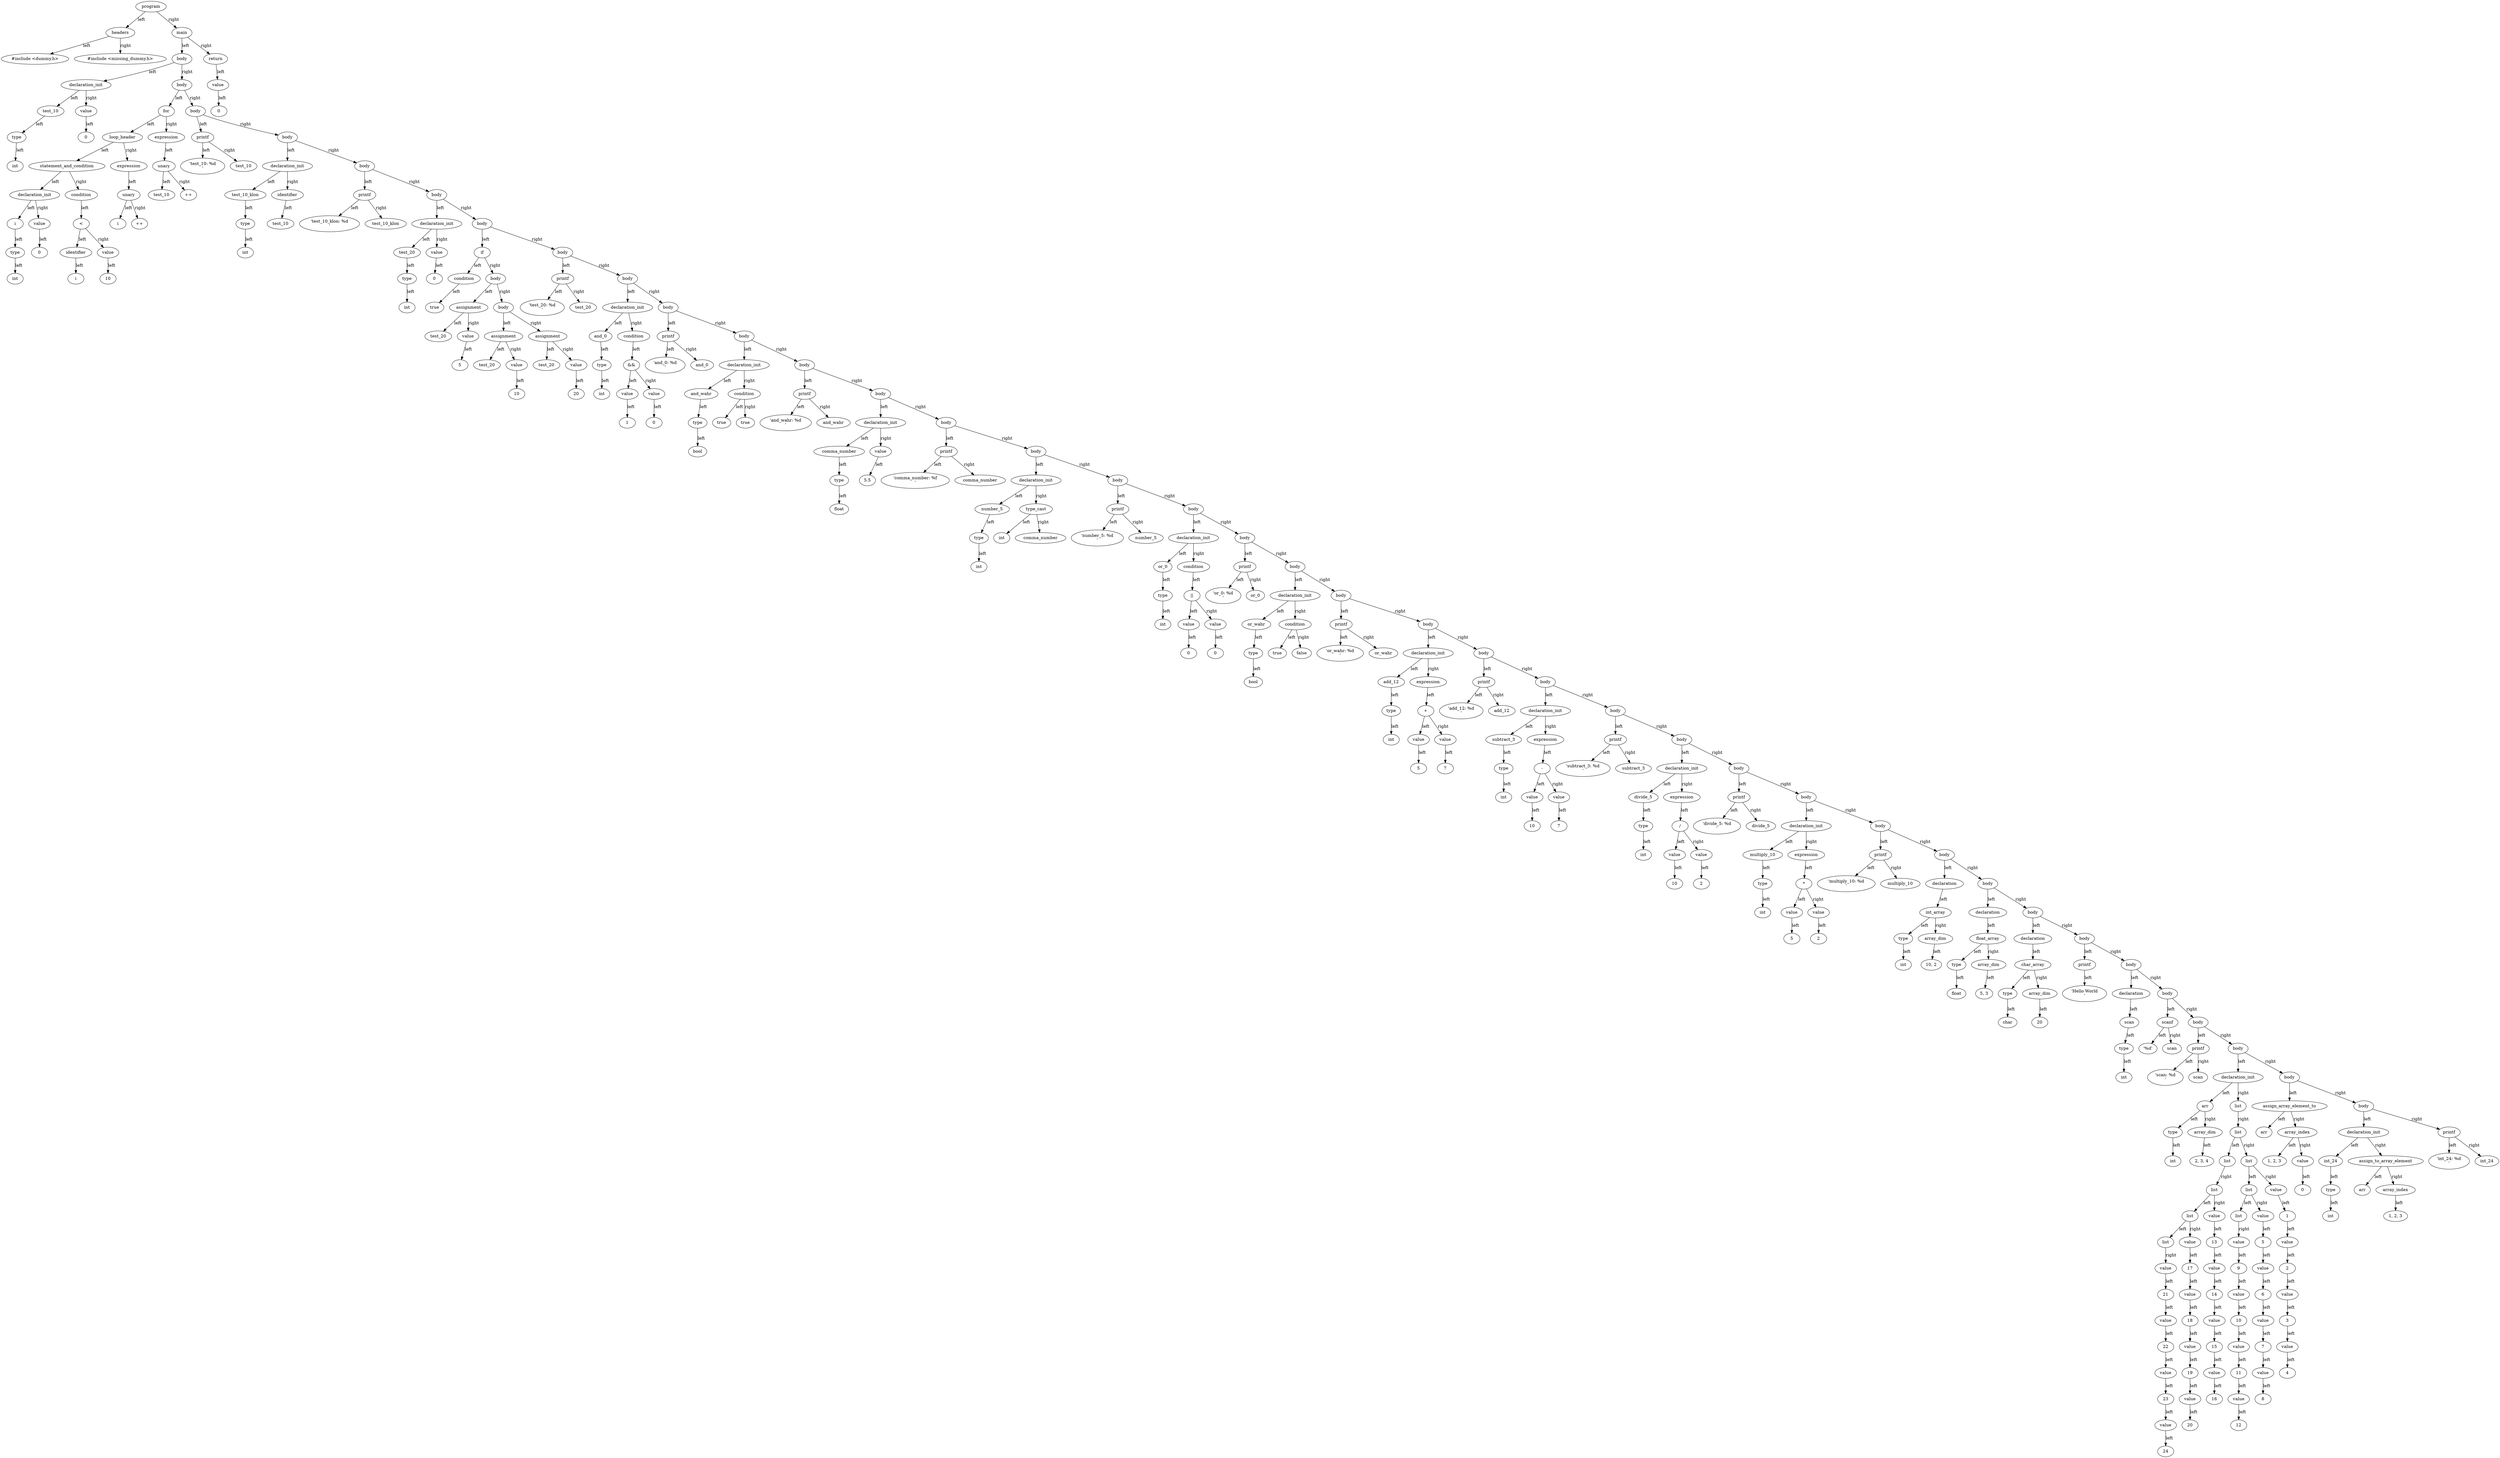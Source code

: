 digraph G {
"0000020DA8DC93E0" [label="program"];
"0000020DA8DC93E0" [label="program"];
"0000020DA8DC93E0" -> "0000020DA8DBC8C0" [label="left"];
"0000020DA8DBC8C0" [label="headers"];
"0000020DA8DBC8C0" [label="headers"];
"0000020DA8DBC8C0" -> "0000020DA8DBC8E0" [label="left"];
"0000020DA8DBC8E0" [label="#include <dummy.h>"];
"0000020DA8DBC8E0" [label="#include <dummy.h>"];
"0000020DA8DBC8C0" -> "0000020DA8DBC960" [label="right"];
"0000020DA8DBC960" [label="#include <missing_dummy.h>"];
"0000020DA8DBC960" [label="#include <missing_dummy.h>"];
"0000020DA8DC93E0" -> "0000020DA8DBCB00" [label="right"];
"0000020DA8DBCB00" [label="main"];
"0000020DA8DBCB00" [label="main"];
"0000020DA8DBCB00" -> "0000020DA8DC97C0" [label="left"];
"0000020DA8DC97C0" [label="body"];
"0000020DA8DC97C0" [label="body"];
"0000020DA8DC97C0" -> "0000020DA8DBC800" [label="left"];
"0000020DA8DBC800" [label="declaration_init"];
"0000020DA8DBC800" [label="declaration_init"];
"0000020DA8DBC800" -> "0000020DA8DBCA00" [label="left"];
"0000020DA8DBCA00" [label="test_10"];
"0000020DA8DBCA00" [label="test_10"];
"0000020DA8DBCA00" -> "0000020DA8DBC940" [label="left"];
"0000020DA8DBC940" [label="type"];
"0000020DA8DBC940" [label="type"];
"0000020DA8DBC940" -> "0000020DA8DBC8A0" [label="left"];
"0000020DA8DBC8A0" [label="int"];
"0000020DA8DBC8A0" [label="int"];
"0000020DA8DBC800" -> "0000020DA8DBC980" [label="right"];
"0000020DA8DBC980" [label="value"];
"0000020DA8DBC980" [label="value"];
"0000020DA8DBC980" -> "0000020DA8DBC780" [label="left"];
"0000020DA8DBC780" [label="0"];
"0000020DA8DBC780" [label="0"];
"0000020DA8DC97C0" -> "0000020DA8DC9360" [label="right"];
"0000020DA8DC9360" [label="body"];
"0000020DA8DC9360" [label="body"];
"0000020DA8DC9360" -> "0000020DA8DC4280" [label="left"];
"0000020DA8DC4280" [label="for"];
"0000020DA8DC4280" [label="for"];
"0000020DA8DC4280" -> "0000020DA8DC4300" [label="left"];
"0000020DA8DC4300" [label="loop_header"];
"0000020DA8DC4300" [label="loop_header"];
"0000020DA8DC4300" -> "0000020DA8DC4260" [label="left"];
"0000020DA8DC4260" [label="statement_and_condition"];
"0000020DA8DC4260" [label="statement_and_condition"];
"0000020DA8DC4260" -> "0000020DA8DC4240" [label="left"];
"0000020DA8DC4240" [label="declaration_init"];
"0000020DA8DC4240" [label="declaration_init"];
"0000020DA8DC4240" -> "0000020DA8DC4200" [label="left"];
"0000020DA8DC4200" [label="i"];
"0000020DA8DC4200" [label="i"];
"0000020DA8DC4200" -> "0000020DA8DBC7C0" [label="left"];
"0000020DA8DBC7C0" [label="type"];
"0000020DA8DBC7C0" [label="type"];
"0000020DA8DBC7C0" -> "0000020DA8DBCA60" [label="left"];
"0000020DA8DBCA60" [label="int"];
"0000020DA8DBCA60" [label="int"];
"0000020DA8DC4240" -> "0000020DA8DBC860" [label="right"];
"0000020DA8DBC860" [label="value"];
"0000020DA8DBC860" [label="value"];
"0000020DA8DBC860" -> "0000020DA8DBC820" [label="left"];
"0000020DA8DBC820" [label="0"];
"0000020DA8DBC820" [label="0"];
"0000020DA8DC4260" -> "0000020DA8DC46C0" [label="right"];
"0000020DA8DC46C0" [label="condition"];
"0000020DA8DC46C0" [label="condition"];
"0000020DA8DC46C0" -> "0000020DA8DC45C0" [label="left"];
"0000020DA8DC45C0" [label="<"];
"0000020DA8DC45C0" [label="<"];
"0000020DA8DC45C0" -> "0000020DA8DC4020" [label="left"];
"0000020DA8DC4020" [label="identifier"];
"0000020DA8DC4020" [label="identifier"];
"0000020DA8DC4020" -> "0000020DA8DC4420" [label="left"];
"0000020DA8DC4420" [label="i"];
"0000020DA8DC4420" [label="i"];
"0000020DA8DC45C0" -> "0000020DA8DC4560" [label="right"];
"0000020DA8DC4560" [label="value"];
"0000020DA8DC4560" [label="value"];
"0000020DA8DC4560" -> "0000020DA8DC4220" [label="left"];
"0000020DA8DC4220" [label="10"];
"0000020DA8DC4220" [label="10"];
"0000020DA8DC4300" -> "0000020DA8DC4500" [label="right"];
"0000020DA8DC4500" [label="expression"];
"0000020DA8DC4500" [label="expression"];
"0000020DA8DC4500" -> "0000020DA8DC46E0" [label="left"];
"0000020DA8DC46E0" [label="unary"];
"0000020DA8DC46E0" [label="unary"];
"0000020DA8DC46E0" -> "0000020DA8DC43E0" [label="left"];
"0000020DA8DC43E0" [label="i"];
"0000020DA8DC43E0" [label="i"];
"0000020DA8DC46E0" -> "0000020DA8DC43C0" [label="right"];
"0000020DA8DC43C0" [label="++"];
"0000020DA8DC43C0" [label="++"];
"0000020DA8DC4280" -> "0000020DA8DC3FE0" [label="right"];
"0000020DA8DC3FE0" [label="expression"];
"0000020DA8DC3FE0" [label="expression"];
"0000020DA8DC3FE0" -> "0000020DA8DC40C0" [label="left"];
"0000020DA8DC40C0" [label="unary"];
"0000020DA8DC40C0" [label="unary"];
"0000020DA8DC40C0" -> "0000020DA8DC4540" [label="left"];
"0000020DA8DC4540" [label="test_10"];
"0000020DA8DC4540" [label="test_10"];
"0000020DA8DC40C0" -> "0000020DA8DC3FA0" [label="right"];
"0000020DA8DC3FA0" [label="++"];
"0000020DA8DC3FA0" [label="++"];
"0000020DA8DC9360" -> "0000020DA8DC93C0" [label="right"];
"0000020DA8DC93C0" [label="body"];
"0000020DA8DC93C0" [label="body"];
"0000020DA8DC93C0" -> "0000020DA8DC4000" [label="left"];
"0000020DA8DC4000" [label="printf"];
"0000020DA8DC4000" [label="printf"];
"0000020DA8DC4000" -> "0000020DA8DC4580" [label="left"];
"0000020DA8DC4580" [label="'test_10: %d\n'"];
"0000020DA8DC4580" [label="'test_10: %d\n'"];
"0000020DA8DC4000" -> "0000020DA8DC3F80" [label="right"];
"0000020DA8DC3F80" [label="test_10"];
"0000020DA8DC3F80" [label="test_10"];
"0000020DA8DC93C0" -> "0000020DA8DC94E0" [label="right"];
"0000020DA8DC94E0" [label="body"];
"0000020DA8DC94E0" [label="body"];
"0000020DA8DC94E0" -> "0000020DA8DC4600" [label="left"];
"0000020DA8DC4600" [label="declaration_init"];
"0000020DA8DC4600" [label="declaration_init"];
"0000020DA8DC4600" -> "0000020DA8DC45E0" [label="left"];
"0000020DA8DC45E0" [label="test_10_klon"];
"0000020DA8DC45E0" [label="test_10_klon"];
"0000020DA8DC45E0" -> "0000020DA8DC4460" [label="left"];
"0000020DA8DC4460" [label="type"];
"0000020DA8DC4460" [label="type"];
"0000020DA8DC4460" -> "0000020DA8DC4380" [label="left"];
"0000020DA8DC4380" [label="int"];
"0000020DA8DC4380" [label="int"];
"0000020DA8DC4600" -> "0000020DA8DC45A0" [label="right"];
"0000020DA8DC45A0" [label="identifier"];
"0000020DA8DC45A0" [label="identifier"];
"0000020DA8DC45A0" -> "0000020DA8DC4060" [label="left"];
"0000020DA8DC4060" [label="test_10"];
"0000020DA8DC4060" [label="test_10"];
"0000020DA8DC94E0" -> "0000020DA8DC9320" [label="right"];
"0000020DA8DC9320" [label="body"];
"0000020DA8DC9320" [label="body"];
"0000020DA8DC9320" -> "0000020DA8DC4400" [label="left"];
"0000020DA8DC4400" [label="printf"];
"0000020DA8DC4400" [label="printf"];
"0000020DA8DC4400" -> "0000020DA8DC42A0" [label="left"];
"0000020DA8DC42A0" [label="'test_10_klon: %d\n'"];
"0000020DA8DC42A0" [label="'test_10_klon: %d\n'"];
"0000020DA8DC4400" -> "0000020DA8DC4640" [label="right"];
"0000020DA8DC4640" [label="test_10_klon"];
"0000020DA8DC4640" [label="test_10_klon"];
"0000020DA8DC9320" -> "0000020DA8DC92C0" [label="right"];
"0000020DA8DC92C0" [label="body"];
"0000020DA8DC92C0" [label="body"];
"0000020DA8DC92C0" -> "0000020DA8DC4320" [label="left"];
"0000020DA8DC4320" [label="declaration_init"];
"0000020DA8DC4320" [label="declaration_init"];
"0000020DA8DC4320" -> "0000020DA8DC41A0" [label="left"];
"0000020DA8DC41A0" [label="test_20"];
"0000020DA8DC41A0" [label="test_20"];
"0000020DA8DC41A0" -> "0000020DA8DC40A0" [label="left"];
"0000020DA8DC40A0" [label="type"];
"0000020DA8DC40A0" [label="type"];
"0000020DA8DC40A0" -> "0000020DA8DC42E0" [label="left"];
"0000020DA8DC42E0" [label="int"];
"0000020DA8DC42E0" [label="int"];
"0000020DA8DC4320" -> "0000020DA8DC4660" [label="right"];
"0000020DA8DC4660" [label="value"];
"0000020DA8DC4660" [label="value"];
"0000020DA8DC4660" -> "0000020DA8DC40E0" [label="left"];
"0000020DA8DC40E0" [label="0"];
"0000020DA8DC40E0" [label="0"];
"0000020DA8DC92C0" -> "0000020DA8DC9260" [label="right"];
"0000020DA8DC9260" [label="body"];
"0000020DA8DC9260" [label="body"];
"0000020DA8DC9260" -> "0000020DA8DC4D00" [label="left"];
"0000020DA8DC4D00" [label="if"];
"0000020DA8DC4D00" [label="if"];
"0000020DA8DC4D00" -> "0000020DA8DC4360" [label="left"];
"0000020DA8DC4360" [label="condition"];
"0000020DA8DC4360" [label="condition"];
"0000020DA8DC4360" -> "0000020DA8DC4340" [label="left"];
"0000020DA8DC4340" [label="true"];
"0000020DA8DC4340" [label="true"];
"0000020DA8DC4D00" -> "0000020DA8DC5020" [label="right"];
"0000020DA8DC5020" [label="body"];
"0000020DA8DC5020" [label="body"];
"0000020DA8DC5020" -> "0000020DA8DC4E60" [label="left"];
"0000020DA8DC4E60" [label="assignment"];
"0000020DA8DC4E60" [label="assignment"];
"0000020DA8DC4E60" -> "0000020DA8DC41E0" [label="left"];
"0000020DA8DC41E0" [label="test_20"];
"0000020DA8DC41E0" [label="test_20"];
"0000020DA8DC4E60" -> "0000020DA8DC4180" [label="right"];
"0000020DA8DC4180" [label="value"];
"0000020DA8DC4180" [label="value"];
"0000020DA8DC4180" -> "0000020DA8DC4160" [label="left"];
"0000020DA8DC4160" [label="5"];
"0000020DA8DC4160" [label="5"];
"0000020DA8DC5020" -> "0000020DA8DC5180" [label="right"];
"0000020DA8DC5180" [label="body"];
"0000020DA8DC5180" [label="body"];
"0000020DA8DC5180" -> "0000020DA8DC51E0" [label="left"];
"0000020DA8DC51E0" [label="assignment"];
"0000020DA8DC51E0" [label="assignment"];
"0000020DA8DC51E0" -> "0000020DA8DC5060" [label="left"];
"0000020DA8DC5060" [label="test_20"];
"0000020DA8DC5060" [label="test_20"];
"0000020DA8DC51E0" -> "0000020DA8DC4FA0" [label="right"];
"0000020DA8DC4FA0" [label="value"];
"0000020DA8DC4FA0" [label="value"];
"0000020DA8DC4FA0" -> "0000020DA8DC5200" [label="left"];
"0000020DA8DC5200" [label="10"];
"0000020DA8DC5200" [label="10"];
"0000020DA8DC5180" -> "0000020DA8DC4E40" [label="right"];
"0000020DA8DC4E40" [label="assignment"];
"0000020DA8DC4E40" [label="assignment"];
"0000020DA8DC4E40" -> "0000020DA8DC4BA0" [label="left"];
"0000020DA8DC4BA0" [label="test_20"];
"0000020DA8DC4BA0" [label="test_20"];
"0000020DA8DC4E40" -> "0000020DA8DC4F20" [label="right"];
"0000020DA8DC4F20" [label="value"];
"0000020DA8DC4F20" [label="value"];
"0000020DA8DC4F20" -> "0000020DA8DC4FE0" [label="left"];
"0000020DA8DC4FE0" [label="20"];
"0000020DA8DC4FE0" [label="20"];
"0000020DA8DC9260" -> "0000020DA8DC8BA0" [label="right"];
"0000020DA8DC8BA0" [label="body"];
"0000020DA8DC8BA0" [label="body"];
"0000020DA8DC8BA0" -> "0000020DA8DC4C80" [label="left"];
"0000020DA8DC4C80" [label="printf"];
"0000020DA8DC4C80" [label="printf"];
"0000020DA8DC4C80" -> "0000020DA8DC4E80" [label="left"];
"0000020DA8DC4E80" [label="'test_20: %d\n'"];
"0000020DA8DC4E80" [label="'test_20: %d\n'"];
"0000020DA8DC4C80" -> "0000020DA8DC4EC0" [label="right"];
"0000020DA8DC4EC0" [label="test_20"];
"0000020DA8DC4EC0" [label="test_20"];
"0000020DA8DC8BA0" -> "0000020DA8DC8B80" [label="right"];
"0000020DA8DC8B80" [label="body"];
"0000020DA8DC8B80" [label="body"];
"0000020DA8DC8B80" -> "0000020DA8DC4C20" [label="left"];
"0000020DA8DC4C20" [label="declaration_init"];
"0000020DA8DC4C20" [label="declaration_init"];
"0000020DA8DC4C20" -> "0000020DA8DC4E20" [label="left"];
"0000020DA8DC4E20" [label="and_0"];
"0000020DA8DC4E20" [label="and_0"];
"0000020DA8DC4E20" -> "0000020DA8DC4C00" [label="left"];
"0000020DA8DC4C00" [label="type"];
"0000020DA8DC4C00" [label="type"];
"0000020DA8DC4C00" -> "0000020DA8DC4D20" [label="left"];
"0000020DA8DC4D20" [label="int"];
"0000020DA8DC4D20" [label="int"];
"0000020DA8DC4C20" -> "0000020DA8DC4BC0" [label="right"];
"0000020DA8DC4BC0" [label="condition"];
"0000020DA8DC4BC0" [label="condition"];
"0000020DA8DC4BC0" -> "0000020DA8DC51A0" [label="left"];
"0000020DA8DC51A0" [label="&&"];
"0000020DA8DC51A0" [label="&&"];
"0000020DA8DC51A0" -> "0000020DA8DC5240" [label="left"];
"0000020DA8DC5240" [label="value"];
"0000020DA8DC5240" [label="value"];
"0000020DA8DC5240" -> "0000020DA8DC51C0" [label="left"];
"0000020DA8DC51C0" [label="1"];
"0000020DA8DC51C0" [label="1"];
"0000020DA8DC51A0" -> "0000020DA8DC50E0" [label="right"];
"0000020DA8DC50E0" [label="value"];
"0000020DA8DC50E0" [label="value"];
"0000020DA8DC50E0" -> "0000020DA8DC5000" [label="left"];
"0000020DA8DC5000" [label="0"];
"0000020DA8DC5000" [label="0"];
"0000020DA8DC8B80" -> "0000020DA8DC8B60" [label="right"];
"0000020DA8DC8B60" [label="body"];
"0000020DA8DC8B60" [label="body"];
"0000020DA8DC8B60" -> "0000020DA8DC4F00" [label="left"];
"0000020DA8DC4F00" [label="printf"];
"0000020DA8DC4F00" [label="printf"];
"0000020DA8DC4F00" -> "0000020DA8DC4D80" [label="left"];
"0000020DA8DC4D80" [label="'and_0: %d\n'"];
"0000020DA8DC4D80" [label="'and_0: %d\n'"];
"0000020DA8DC4F00" -> "0000020DA8DC4CA0" [label="right"];
"0000020DA8DC4CA0" [label="and_0"];
"0000020DA8DC4CA0" [label="and_0"];
"0000020DA8DC8B60" -> "0000020DA8DC89C0" [label="right"];
"0000020DA8DC89C0" [label="body"];
"0000020DA8DC89C0" [label="body"];
"0000020DA8DC89C0" -> "0000020DA8DC4C40" [label="left"];
"0000020DA8DC4C40" [label="declaration_init"];
"0000020DA8DC4C40" [label="declaration_init"];
"0000020DA8DC4C40" -> "0000020DA8DC4D40" [label="left"];
"0000020DA8DC4D40" [label="and_wahr"];
"0000020DA8DC4D40" [label="and_wahr"];
"0000020DA8DC4D40" -> "0000020DA8DC4EE0" [label="left"];
"0000020DA8DC4EE0" [label="type"];
"0000020DA8DC4EE0" [label="type"];
"0000020DA8DC4EE0" -> "0000020DA8DC4FC0" [label="left"];
"0000020DA8DC4FC0" [label="bool"];
"0000020DA8DC4FC0" [label="bool"];
"0000020DA8DC4C40" -> "0000020DA8DC52A0" [label="right"];
"0000020DA8DC52A0" [label="condition"];
"0000020DA8DC52A0" [label="condition"];
"0000020DA8DC52A0" -> "0000020DA8DC5140" [label="left"];
"0000020DA8DC5140" [label="true"];
"0000020DA8DC5140" [label="true"];
"0000020DA8DC52A0" -> "0000020DA8DC5280" [label="right"];
"0000020DA8DC5280" [label="true"];
"0000020DA8DC5280" [label="true"];
"0000020DA8DC89C0" -> "0000020DA8DC89A0" [label="right"];
"0000020DA8DC89A0" [label="body"];
"0000020DA8DC89A0" [label="body"];
"0000020DA8DC89A0" -> "0000020DA8DC4C60" [label="left"];
"0000020DA8DC4C60" [label="printf"];
"0000020DA8DC4C60" [label="printf"];
"0000020DA8DC4C60" -> "0000020DA8DC4F80" [label="left"];
"0000020DA8DC4F80" [label="'and_wahr: %d\n'"];
"0000020DA8DC4F80" [label="'and_wahr: %d\n'"];
"0000020DA8DC4C60" -> "0000020DA8DC50A0" [label="right"];
"0000020DA8DC50A0" [label="and_wahr"];
"0000020DA8DC50A0" [label="and_wahr"];
"0000020DA8DC89A0" -> "0000020DA8DC88E0" [label="right"];
"0000020DA8DC88E0" [label="body"];
"0000020DA8DC88E0" [label="body"];
"0000020DA8DC88E0" -> "0000020DA8DC4F60" [label="left"];
"0000020DA8DC4F60" [label="declaration_init"];
"0000020DA8DC4F60" [label="declaration_init"];
"0000020DA8DC4F60" -> "0000020DA8DC4E00" [label="left"];
"0000020DA8DC4E00" [label="comma_number"];
"0000020DA8DC4E00" [label="comma_number"];
"0000020DA8DC4E00" -> "0000020DA8DC4DA0" [label="left"];
"0000020DA8DC4DA0" [label="type"];
"0000020DA8DC4DA0" [label="type"];
"0000020DA8DC4DA0" -> "0000020DA8DC4CC0" [label="left"];
"0000020DA8DC4CC0" [label="float"];
"0000020DA8DC4CC0" [label="float"];
"0000020DA8DC4F60" -> "0000020DA8DC5100" [label="right"];
"0000020DA8DC5100" [label="value"];
"0000020DA8DC5100" [label="value"];
"0000020DA8DC5100" -> "0000020DA8DC4DE0" [label="left"];
"0000020DA8DC4DE0" [label="5.5"];
"0000020DA8DC4DE0" [label="5.5"];
"0000020DA8DC88E0" -> "0000020DA8DC88C0" [label="right"];
"0000020DA8DC88C0" [label="body"];
"0000020DA8DC88C0" [label="body"];
"0000020DA8DC88C0" -> "0000020DA8DC5B30" [label="left"];
"0000020DA8DC5B30" [label="printf"];
"0000020DA8DC5B30" [label="printf"];
"0000020DA8DC5B30" -> "0000020DA8DC5830" [label="left"];
"0000020DA8DC5830" [label="'comma_number: %f\n'"];
"0000020DA8DC5830" [label="'comma_number: %f\n'"];
"0000020DA8DC5B30" -> "0000020DA8DC5870" [label="right"];
"0000020DA8DC5870" [label="comma_number"];
"0000020DA8DC5870" [label="comma_number"];
"0000020DA8DC88C0" -> "0000020DA8DC88A0" [label="right"];
"0000020DA8DC88A0" [label="body"];
"0000020DA8DC88A0" [label="body"];
"0000020DA8DC88A0" -> "0000020DA8DC56B0" [label="left"];
"0000020DA8DC56B0" [label="declaration_init"];
"0000020DA8DC56B0" [label="declaration_init"];
"0000020DA8DC56B0" -> "0000020DA8DC54D0" [label="left"];
"0000020DA8DC54D0" [label="number_5"];
"0000020DA8DC54D0" [label="number_5"];
"0000020DA8DC54D0" -> "0000020DA8DC5530" [label="left"];
"0000020DA8DC5530" [label="type"];
"0000020DA8DC5530" [label="type"];
"0000020DA8DC5530" -> "0000020DA8DC5A90" [label="left"];
"0000020DA8DC5A90" [label="int"];
"0000020DA8DC5A90" [label="int"];
"0000020DA8DC56B0" -> "0000020DA8DC55D0" [label="right"];
"0000020DA8DC55D0" [label="type_cast"];
"0000020DA8DC55D0" [label="type_cast"];
"0000020DA8DC55D0" -> "0000020DA8DC5770" [label="left"];
"0000020DA8DC5770" [label="int"];
"0000020DA8DC5770" [label="int"];
"0000020DA8DC55D0" -> "0000020DA8DC5430" [label="right"];
"0000020DA8DC5430" [label="comma_number"];
"0000020DA8DC5430" [label="comma_number"];
"0000020DA8DC88A0" -> "0000020DA8DC85E0" [label="right"];
"0000020DA8DC85E0" [label="body"];
"0000020DA8DC85E0" [label="body"];
"0000020DA8DC85E0" -> "0000020DA8DC5590" [label="left"];
"0000020DA8DC5590" [label="printf"];
"0000020DA8DC5590" [label="printf"];
"0000020DA8DC5590" -> "0000020DA8DC5AD0" [label="left"];
"0000020DA8DC5AD0" [label="'number_5: %d\n'"];
"0000020DA8DC5AD0" [label="'number_5: %d\n'"];
"0000020DA8DC5590" -> "0000020DA8DC53F0" [label="right"];
"0000020DA8DC53F0" [label="number_5"];
"0000020DA8DC53F0" [label="number_5"];
"0000020DA8DC85E0" -> "0000020DA8DC8880" [label="right"];
"0000020DA8DC8880" [label="body"];
"0000020DA8DC8880" [label="body"];
"0000020DA8DC8880" -> "0000020DA8DC5AB0" [label="left"];
"0000020DA8DC5AB0" [label="declaration_init"];
"0000020DA8DC5AB0" [label="declaration_init"];
"0000020DA8DC5AB0" -> "0000020DA8DC5B10" [label="left"];
"0000020DA8DC5B10" [label="or_0"];
"0000020DA8DC5B10" [label="or_0"];
"0000020DA8DC5B10" -> "0000020DA8DC5410" [label="left"];
"0000020DA8DC5410" [label="type"];
"0000020DA8DC5410" [label="type"];
"0000020DA8DC5410" -> "0000020DA8DC5470" [label="left"];
"0000020DA8DC5470" [label="int"];
"0000020DA8DC5470" [label="int"];
"0000020DA8DC5AB0" -> "0000020DA8DC55B0" [label="right"];
"0000020DA8DC55B0" [label="condition"];
"0000020DA8DC55B0" [label="condition"];
"0000020DA8DC55B0" -> "0000020DA8DC5610" [label="left"];
"0000020DA8DC5610" [label="||"];
"0000020DA8DC5610" [label="||"];
"0000020DA8DC5610" -> "0000020DA8DC57D0" [label="left"];
"0000020DA8DC57D0" [label="value"];
"0000020DA8DC57D0" [label="value"];
"0000020DA8DC57D0" -> "0000020DA8DC5930" [label="left"];
"0000020DA8DC5930" [label="0"];
"0000020DA8DC5930" [label="0"];
"0000020DA8DC5610" -> "0000020DA8DC5450" [label="right"];
"0000020DA8DC5450" [label="value"];
"0000020DA8DC5450" [label="value"];
"0000020DA8DC5450" -> "0000020DA8DC5910" [label="left"];
"0000020DA8DC5910" [label="0"];
"0000020DA8DC5910" [label="0"];
"0000020DA8DC8880" -> "0000020DA8DC8980" [label="right"];
"0000020DA8DC8980" [label="body"];
"0000020DA8DC8980" [label="body"];
"0000020DA8DC8980" -> "0000020DA8DC5890" [label="left"];
"0000020DA8DC5890" [label="printf"];
"0000020DA8DC5890" [label="printf"];
"0000020DA8DC5890" -> "0000020DA8DC56F0" [label="left"];
"0000020DA8DC56F0" [label="'or_0: %d\n'"];
"0000020DA8DC56F0" [label="'or_0: %d\n'"];
"0000020DA8DC5890" -> "0000020DA8DC5510" [label="right"];
"0000020DA8DC5510" [label="or_0"];
"0000020DA8DC5510" [label="or_0"];
"0000020DA8DC8980" -> "0000020DA8DC8740" [label="right"];
"0000020DA8DC8740" [label="body"];
"0000020DA8DC8740" [label="body"];
"0000020DA8DC8740" -> "0000020DA8DC5630" [label="left"];
"0000020DA8DC5630" [label="declaration_init"];
"0000020DA8DC5630" [label="declaration_init"];
"0000020DA8DC5630" -> "0000020DA8DC5990" [label="left"];
"0000020DA8DC5990" [label="or_wahr"];
"0000020DA8DC5990" [label="or_wahr"];
"0000020DA8DC5990" -> "0000020DA8DC5730" [label="left"];
"0000020DA8DC5730" [label="type"];
"0000020DA8DC5730" [label="type"];
"0000020DA8DC5730" -> "0000020DA8DC5A70" [label="left"];
"0000020DA8DC5A70" [label="bool"];
"0000020DA8DC5A70" [label="bool"];
"0000020DA8DC5630" -> "0000020DA8DC57F0" [label="right"];
"0000020DA8DC57F0" [label="condition"];
"0000020DA8DC57F0" [label="condition"];
"0000020DA8DC57F0" -> "0000020DA8DC58B0" [label="left"];
"0000020DA8DC58B0" [label="true"];
"0000020DA8DC58B0" [label="true"];
"0000020DA8DC57F0" -> "0000020DA8DC55F0" [label="right"];
"0000020DA8DC55F0" [label="false"];
"0000020DA8DC55F0" [label="false"];
"0000020DA8DC8740" -> "0000020DA8DC8B20" [label="right"];
"0000020DA8DC8B20" [label="body"];
"0000020DA8DC8B20" [label="body"];
"0000020DA8DC8B20" -> "0000020DA8DC5750" [label="left"];
"0000020DA8DC5750" [label="printf"];
"0000020DA8DC5750" [label="printf"];
"0000020DA8DC5750" -> "0000020DA8DC59D0" [label="left"];
"0000020DA8DC59D0" [label="'or_wahr: %d\n'"];
"0000020DA8DC59D0" [label="'or_wahr: %d\n'"];
"0000020DA8DC5750" -> "0000020DA8DC5670" [label="right"];
"0000020DA8DC5670" [label="or_wahr"];
"0000020DA8DC5670" [label="or_wahr"];
"0000020DA8DC8B20" -> "0000020DA8DC85C0" [label="right"];
"0000020DA8DC85C0" [label="body"];
"0000020DA8DC85C0" [label="body"];
"0000020DA8DC85C0" -> "0000020DA8DC6270" [label="left"];
"0000020DA8DC6270" [label="declaration_init"];
"0000020DA8DC6270" [label="declaration_init"];
"0000020DA8DC6270" -> "0000020DA8DC63D0" [label="left"];
"0000020DA8DC63D0" [label="add_12"];
"0000020DA8DC63D0" [label="add_12"];
"0000020DA8DC63D0" -> "0000020DA8DC5A10" [label="left"];
"0000020DA8DC5A10" [label="type"];
"0000020DA8DC5A10" [label="type"];
"0000020DA8DC5A10" -> "0000020DA8DC5690" [label="left"];
"0000020DA8DC5690" [label="int"];
"0000020DA8DC5690" [label="int"];
"0000020DA8DC6270" -> "0000020DA8DC60B0" [label="right"];
"0000020DA8DC60B0" [label="expression"];
"0000020DA8DC60B0" [label="expression"];
"0000020DA8DC60B0" -> "0000020DA8DC6110" [label="left"];
"0000020DA8DC6110" [label="+"];
"0000020DA8DC6110" [label="+"];
"0000020DA8DC6110" -> "0000020DA8DC60F0" [label="left"];
"0000020DA8DC60F0" [label="value"];
"0000020DA8DC60F0" [label="value"];
"0000020DA8DC60F0" -> "0000020DA8DC5A30" [label="left"];
"0000020DA8DC5A30" [label="5"];
"0000020DA8DC5A30" [label="5"];
"0000020DA8DC6110" -> "0000020DA8DC6090" [label="right"];
"0000020DA8DC6090" [label="value"];
"0000020DA8DC6090" [label="value"];
"0000020DA8DC6090" -> "0000020DA8DC6710" [label="left"];
"0000020DA8DC6710" [label="7"];
"0000020DA8DC6710" [label="7"];
"0000020DA8DC85C0" -> "0000020DA8DC87A0" [label="right"];
"0000020DA8DC87A0" [label="body"];
"0000020DA8DC87A0" [label="body"];
"0000020DA8DC87A0" -> "0000020DA8DC6010" [label="left"];
"0000020DA8DC6010" [label="printf"];
"0000020DA8DC6010" [label="printf"];
"0000020DA8DC6010" -> "0000020DA8DC66B0" [label="left"];
"0000020DA8DC66B0" [label="'add_12: %d\n'"];
"0000020DA8DC66B0" [label="'add_12: %d\n'"];
"0000020DA8DC6010" -> "0000020DA8DC6730" [label="right"];
"0000020DA8DC6730" [label="add_12"];
"0000020DA8DC6730" [label="add_12"];
"0000020DA8DC87A0" -> "0000020DA8DC8B00" [label="right"];
"0000020DA8DC8B00" [label="body"];
"0000020DA8DC8B00" [label="body"];
"0000020DA8DC8B00" -> "0000020DA8DC6150" [label="left"];
"0000020DA8DC6150" [label="declaration_init"];
"0000020DA8DC6150" [label="declaration_init"];
"0000020DA8DC6150" -> "0000020DA8DC61F0" [label="left"];
"0000020DA8DC61F0" [label="subtract_3"];
"0000020DA8DC61F0" [label="subtract_3"];
"0000020DA8DC61F0" -> "0000020DA8DC6130" [label="left"];
"0000020DA8DC6130" [label="type"];
"0000020DA8DC6130" [label="type"];
"0000020DA8DC6130" -> "0000020DA8DC6490" [label="left"];
"0000020DA8DC6490" [label="int"];
"0000020DA8DC6490" [label="int"];
"0000020DA8DC6150" -> "0000020DA8DC64F0" [label="right"];
"0000020DA8DC64F0" [label="expression"];
"0000020DA8DC64F0" [label="expression"];
"0000020DA8DC64F0" -> "0000020DA8DC64D0" [label="left"];
"0000020DA8DC64D0" [label="-"];
"0000020DA8DC64D0" [label="-"];
"0000020DA8DC64D0" -> "0000020DA8DC63B0" [label="left"];
"0000020DA8DC63B0" [label="value"];
"0000020DA8DC63B0" [label="value"];
"0000020DA8DC63B0" -> "0000020DA8DC62B0" [label="left"];
"0000020DA8DC62B0" [label="10"];
"0000020DA8DC62B0" [label="10"];
"0000020DA8DC64D0" -> "0000020DA8DC64B0" [label="right"];
"0000020DA8DC64B0" [label="value"];
"0000020DA8DC64B0" [label="value"];
"0000020DA8DC64B0" -> "0000020DA8DC62D0" [label="left"];
"0000020DA8DC62D0" [label="7"];
"0000020DA8DC62D0" [label="7"];
"0000020DA8DC8B00" -> "0000020DA8DC8620" [label="right"];
"0000020DA8DC8620" [label="body"];
"0000020DA8DC8620" [label="body"];
"0000020DA8DC8620" -> "0000020DA8DC6330" [label="left"];
"0000020DA8DC6330" [label="printf"];
"0000020DA8DC6330" [label="printf"];
"0000020DA8DC6330" -> "0000020DA8DC6550" [label="left"];
"0000020DA8DC6550" [label="'subtract_3: %d\n'"];
"0000020DA8DC6550" [label="'subtract_3: %d\n'"];
"0000020DA8DC6330" -> "0000020DA8DC5FF0" [label="right"];
"0000020DA8DC5FF0" [label="subtract_3"];
"0000020DA8DC5FF0" [label="subtract_3"];
"0000020DA8DC8620" -> "0000020DA8DC8AE0" [label="right"];
"0000020DA8DC8AE0" [label="body"];
"0000020DA8DC8AE0" [label="body"];
"0000020DA8DC8AE0" -> "0000020DA8DC6750" [label="left"];
"0000020DA8DC6750" [label="declaration_init"];
"0000020DA8DC6750" [label="declaration_init"];
"0000020DA8DC6750" -> "0000020DA8DC61D0" [label="left"];
"0000020DA8DC61D0" [label="divide_5"];
"0000020DA8DC61D0" [label="divide_5"];
"0000020DA8DC61D0" -> "0000020DA8DC6350" [label="left"];
"0000020DA8DC6350" [label="type"];
"0000020DA8DC6350" [label="type"];
"0000020DA8DC6350" -> "0000020DA8DC63F0" [label="left"];
"0000020DA8DC63F0" [label="int"];
"0000020DA8DC63F0" [label="int"];
"0000020DA8DC6750" -> "0000020DA8DC6290" [label="right"];
"0000020DA8DC6290" [label="expression"];
"0000020DA8DC6290" [label="expression"];
"0000020DA8DC6290" -> "0000020DA8DC6590" [label="left"];
"0000020DA8DC6590" [label="/"];
"0000020DA8DC6590" [label="/"];
"0000020DA8DC6590" -> "0000020DA8DC6430" [label="left"];
"0000020DA8DC6430" [label="value"];
"0000020DA8DC6430" [label="value"];
"0000020DA8DC6430" -> "0000020DA8DC6650" [label="left"];
"0000020DA8DC6650" [label="10"];
"0000020DA8DC6650" [label="10"];
"0000020DA8DC6590" -> "0000020DA8DC6190" [label="right"];
"0000020DA8DC6190" [label="value"];
"0000020DA8DC6190" [label="value"];
"0000020DA8DC6190" -> "0000020DA8DC60D0" [label="left"];
"0000020DA8DC60D0" [label="2"];
"0000020DA8DC60D0" [label="2"];
"0000020DA8DC8AE0" -> "0000020DA8DC8860" [label="right"];
"0000020DA8DC8860" [label="body"];
"0000020DA8DC8860" [label="body"];
"0000020DA8DC8860" -> "0000020DA8DC6210" [label="left"];
"0000020DA8DC6210" [label="printf"];
"0000020DA8DC6210" [label="printf"];
"0000020DA8DC6210" -> "0000020DA8DC66F0" [label="left"];
"0000020DA8DC66F0" [label="'divide_5: %d\n'"];
"0000020DA8DC66F0" [label="'divide_5: %d\n'"];
"0000020DA8DC6210" -> "0000020DA8DC6610" [label="right"];
"0000020DA8DC6610" [label="divide_5"];
"0000020DA8DC6610" [label="divide_5"];
"0000020DA8DC8860" -> "0000020DA8DC8960" [label="right"];
"0000020DA8DC8960" [label="body"];
"0000020DA8DC8960" [label="body"];
"0000020DA8DC8960" -> "0000020DA8DC7310" [label="left"];
"0000020DA8DC7310" [label="declaration_init"];
"0000020DA8DC7310" [label="declaration_init"];
"0000020DA8DC7310" -> "0000020DA8DC6C50" [label="left"];
"0000020DA8DC6C50" [label="multiply_10"];
"0000020DA8DC6C50" [label="multiply_10"];
"0000020DA8DC6C50" -> "0000020DA8DC6690" [label="left"];
"0000020DA8DC6690" [label="type"];
"0000020DA8DC6690" [label="type"];
"0000020DA8DC6690" -> "0000020DA8DC6230" [label="left"];
"0000020DA8DC6230" [label="int"];
"0000020DA8DC6230" [label="int"];
"0000020DA8DC7310" -> "0000020DA8DC7230" [label="right"];
"0000020DA8DC7230" [label="expression"];
"0000020DA8DC7230" [label="expression"];
"0000020DA8DC7230" -> "0000020DA8DC6310" [label="left"];
"0000020DA8DC6310" [label="*"];
"0000020DA8DC6310" [label="*"];
"0000020DA8DC6310" -> "0000020DA8DC5FD0" [label="left"];
"0000020DA8DC5FD0" [label="value"];
"0000020DA8DC5FD0" [label="value"];
"0000020DA8DC5FD0" -> "0000020DA8DC66D0" [label="left"];
"0000020DA8DC66D0" [label="5"];
"0000020DA8DC66D0" [label="5"];
"0000020DA8DC6310" -> "0000020DA8DC6070" [label="right"];
"0000020DA8DC6070" [label="value"];
"0000020DA8DC6070" [label="value"];
"0000020DA8DC6070" -> "0000020DA8DC6050" [label="left"];
"0000020DA8DC6050" [label="2"];
"0000020DA8DC6050" [label="2"];
"0000020DA8DC8960" -> "0000020DA8DC8920" [label="right"];
"0000020DA8DC8920" [label="body"];
"0000020DA8DC8920" [label="body"];
"0000020DA8DC8920" -> "0000020DA8DC6FD0" [label="left"];
"0000020DA8DC6FD0" [label="printf"];
"0000020DA8DC6FD0" [label="printf"];
"0000020DA8DC6FD0" -> "0000020DA8DC7010" [label="left"];
"0000020DA8DC7010" [label="'multiply_10: %d\n'"];
"0000020DA8DC7010" [label="'multiply_10: %d\n'"];
"0000020DA8DC6FD0" -> "0000020DA8DC6E30" [label="right"];
"0000020DA8DC6E30" [label="multiply_10"];
"0000020DA8DC6E30" [label="multiply_10"];
"0000020DA8DC8920" -> "0000020DA8DC8A80" [label="right"];
"0000020DA8DC8A80" [label="body"];
"0000020DA8DC8A80" [label="body"];
"0000020DA8DC8A80" -> "0000020DA8DC7050" [label="left"];
"0000020DA8DC7050" [label="declaration"];
"0000020DA8DC7050" [label="declaration"];
"0000020DA8DC7050" -> "0000020DA8DC7290" [label="left"];
"0000020DA8DC7290" [label="int_array"];
"0000020DA8DC7290" [label="int_array"];
"0000020DA8DC7290" -> "0000020DA8DC6E50" [label="left"];
"0000020DA8DC6E50" [label="type"];
"0000020DA8DC6E50" [label="type"];
"0000020DA8DC6E50" -> "0000020DA8DC71D0" [label="left"];
"0000020DA8DC71D0" [label="int"];
"0000020DA8DC71D0" [label="int"];
"0000020DA8DC7290" -> "0000020DA8DC6FB0" [label="right"];
"0000020DA8DC6FB0" [label="array_dim"];
"0000020DA8DC6FB0" [label="array_dim"];
"0000020DA8DC6FB0" -> "0000020DA8DC7210" [label="left"];
"0000020DA8DC7210" [label="10, 2"];
"0000020DA8DC7210" [label="10, 2"];
"0000020DA8DC8A80" -> "0000020DA8DC8900" [label="right"];
"0000020DA8DC8900" [label="body"];
"0000020DA8DC8900" [label="body"];
"0000020DA8DC8900" -> "0000020DA8DC72B0" [label="left"];
"0000020DA8DC72B0" [label="declaration"];
"0000020DA8DC72B0" [label="declaration"];
"0000020DA8DC72B0" -> "0000020DA8DC6CD0" [label="left"];
"0000020DA8DC6CD0" [label="float_array"];
"0000020DA8DC6CD0" [label="float_array"];
"0000020DA8DC6CD0" -> "0000020DA8DC6EB0" [label="left"];
"0000020DA8DC6EB0" [label="type"];
"0000020DA8DC6EB0" [label="type"];
"0000020DA8DC6EB0" -> "0000020DA8DC71F0" [label="left"];
"0000020DA8DC71F0" [label="float"];
"0000020DA8DC71F0" [label="float"];
"0000020DA8DC6CD0" -> "0000020DA8DC6CB0" [label="right"];
"0000020DA8DC6CB0" [label="array_dim"];
"0000020DA8DC6CB0" [label="array_dim"];
"0000020DA8DC6CB0" -> "0000020DA8DC72D0" [label="left"];
"0000020DA8DC72D0" [label="5, 3"];
"0000020DA8DC72D0" [label="5, 3"];
"0000020DA8DC8900" -> "0000020DA8DC8580" [label="right"];
"0000020DA8DC8580" [label="body"];
"0000020DA8DC8580" [label="body"];
"0000020DA8DC8580" -> "0000020DA8DC7030" [label="left"];
"0000020DA8DC7030" [label="declaration"];
"0000020DA8DC7030" [label="declaration"];
"0000020DA8DC7030" -> "0000020DA8DC6FF0" [label="left"];
"0000020DA8DC6FF0" [label="char_array"];
"0000020DA8DC6FF0" [label="char_array"];
"0000020DA8DC6FF0" -> "0000020DA8DC7370" [label="left"];
"0000020DA8DC7370" [label="type"];
"0000020DA8DC7370" [label="type"];
"0000020DA8DC7370" -> "0000020DA8DC7350" [label="left"];
"0000020DA8DC7350" [label="char"];
"0000020DA8DC7350" [label="char"];
"0000020DA8DC6FF0" -> "0000020DA8DC6C10" [label="right"];
"0000020DA8DC6C10" [label="array_dim"];
"0000020DA8DC6C10" [label="array_dim"];
"0000020DA8DC6C10" -> "0000020DA8DC6D10" [label="left"];
"0000020DA8DC6D10" [label="20"];
"0000020DA8DC6D10" [label="20"];
"0000020DA8DC8580" -> "0000020DA8DC8440" [label="right"];
"0000020DA8DC8440" [label="body"];
"0000020DA8DC8440" [label="body"];
"0000020DA8DC8440" -> "0000020DA8DC7090" [label="left"];
"0000020DA8DC7090" [label="printf"];
"0000020DA8DC7090" [label="printf"];
"0000020DA8DC7090" -> "0000020DA8DC6D50" [label="left"];
"0000020DA8DC6D50" [label="'Hello World\n'"];
"0000020DA8DC6D50" [label="'Hello World\n'"];
"0000020DA8DC8440" -> "0000020DA8DC8820" [label="right"];
"0000020DA8DC8820" [label="body"];
"0000020DA8DC8820" [label="body"];
"0000020DA8DC8820" -> "0000020DA8DC7150" [label="left"];
"0000020DA8DC7150" [label="declaration"];
"0000020DA8DC7150" [label="declaration"];
"0000020DA8DC7150" -> "0000020DA8DC7190" [label="left"];
"0000020DA8DC7190" [label="scan"];
"0000020DA8DC7190" [label="scan"];
"0000020DA8DC7190" -> "0000020DA8DC7110" [label="left"];
"0000020DA8DC7110" [label="type"];
"0000020DA8DC7110" [label="type"];
"0000020DA8DC7110" -> "0000020DA8DC70B0" [label="left"];
"0000020DA8DC70B0" [label="int"];
"0000020DA8DC70B0" [label="int"];
"0000020DA8DC8820" -> "0000020DA8DC8640" [label="right"];
"0000020DA8DC8640" [label="body"];
"0000020DA8DC8640" [label="body"];
"0000020DA8DC8640" -> "0000020DA8DC71B0" [label="left"];
"0000020DA8DC71B0" [label="scanf"];
"0000020DA8DC71B0" [label="scanf"];
"0000020DA8DC71B0" -> "0000020DA8DC6D90" [label="left"];
"0000020DA8DC6D90" [label="'%d'"];
"0000020DA8DC6D90" [label="'%d'"];
"0000020DA8DC71B0" -> "0000020DA8DC6DD0" [label="right"];
"0000020DA8DC6DD0" [label="scan"];
"0000020DA8DC6DD0" [label="scan"];
"0000020DA8DC8640" -> "0000020DA8DC8420" [label="right"];
"0000020DA8DC8420" [label="body"];
"0000020DA8DC8420" [label="body"];
"0000020DA8DC8420" -> "0000020DA8DC7400" [label="left"];
"0000020DA8DC7400" [label="printf"];
"0000020DA8DC7400" [label="printf"];
"0000020DA8DC7400" -> "0000020DA8DC72F0" [label="left"];
"0000020DA8DC72F0" [label="'scan: %d\n'"];
"0000020DA8DC72F0" [label="'scan: %d\n'"];
"0000020DA8DC7400" -> "0000020DA8DC6E10" [label="right"];
"0000020DA8DC6E10" [label="scan"];
"0000020DA8DC6E10" [label="scan"];
"0000020DA8DC8420" -> "0000020DA8DC8460" [label="right"];
"0000020DA8DC8460" [label="body"];
"0000020DA8DC8460" [label="body"];
"0000020DA8DC8460" -> "0000020DA8DC8B40" [label="left"];
"0000020DA8DC8B40" [label="declaration_init"];
"0000020DA8DC8B40" [label="declaration_init"];
"0000020DA8DC8B40" -> "0000020DA8DC8480" [label="left"];
"0000020DA8DC8480" [label="arr"];
"0000020DA8DC8480" [label="arr"];
"0000020DA8DC8480" -> "0000020DA8DC7560" [label="left"];
"0000020DA8DC7560" [label="type"];
"0000020DA8DC7560" [label="type"];
"0000020DA8DC7560" -> "0000020DA8DC7940" [label="left"];
"0000020DA8DC7940" [label="int"];
"0000020DA8DC7940" [label="int"];
"0000020DA8DC8480" -> "0000020DA8DC84A0" [label="right"];
"0000020DA8DC84A0" [label="array_dim"];
"0000020DA8DC84A0" [label="array_dim"];
"0000020DA8DC84A0" -> "0000020DA8DC78A0" [label="left"];
"0000020DA8DC78A0" [label="2, 3, 4"];
"0000020DA8DC78A0" [label="2, 3, 4"];
"0000020DA8DC8B40" -> "0000020DA8DC7B80" [label="right"];
"0000020DA8DC7B80" [label="list"];
"0000020DA8DC7B80" [label="list"];
"0000020DA8DC7B80" -> "0000020DA8DC7620" [label="right"];
"0000020DA8DC7620" [label="list"];
"0000020DA8DC7620" [label="list"];
"0000020DA8DC7620" -> "0000020DA8DC7880" [label="left"];
"0000020DA8DC7880" [label="list"];
"0000020DA8DC7880" [label="list"];
"0000020DA8DC7880" -> "0000020DA8DC74A0" [label="right"];
"0000020DA8DC74A0" [label="list"];
"0000020DA8DC74A0" [label="list"];
"0000020DA8DC74A0" -> "0000020DA8DC79C0" [label="left"];
"0000020DA8DC79C0" [label="list"];
"0000020DA8DC79C0" [label="list"];
"0000020DA8DC79C0" -> "0000020DA8DC7B40" [label="left"];
"0000020DA8DC7B40" [label="list"];
"0000020DA8DC7B40" [label="list"];
"0000020DA8DC7B40" -> "0000020DA8DC79E0" [label="right"];
"0000020DA8DC79E0" [label="value"];
"0000020DA8DC79E0" [label="value"];
"0000020DA8DC79E0" -> "0000020DA8DC7B20" [label="left"];
"0000020DA8DC7B20" [label="21"];
"0000020DA8DC7B20" [label="21"];
"0000020DA8DC7B20" -> "0000020DA8DC74C0" [label="left"];
"0000020DA8DC74C0" [label="value"];
"0000020DA8DC74C0" [label="value"];
"0000020DA8DC74C0" -> "0000020DA8DC76C0" [label="left"];
"0000020DA8DC76C0" [label="22"];
"0000020DA8DC76C0" [label="22"];
"0000020DA8DC76C0" -> "0000020DA8DC7820" [label="left"];
"0000020DA8DC7820" [label="value"];
"0000020DA8DC7820" [label="value"];
"0000020DA8DC7820" -> "0000020DA8DC77C0" [label="left"];
"0000020DA8DC77C0" [label="23"];
"0000020DA8DC77C0" [label="23"];
"0000020DA8DC77C0" -> "0000020DA8DC7860" [label="left"];
"0000020DA8DC7860" [label="value"];
"0000020DA8DC7860" [label="value"];
"0000020DA8DC7860" -> "0000020DA8DC7A00" [label="left"];
"0000020DA8DC7A00" [label="24"];
"0000020DA8DC7A00" [label="24"];
"0000020DA8DC79C0" -> "0000020DA8DC7B00" [label="right"];
"0000020DA8DC7B00" [label="value"];
"0000020DA8DC7B00" [label="value"];
"0000020DA8DC7B00" -> "0000020DA8DC7A80" [label="left"];
"0000020DA8DC7A80" [label="17"];
"0000020DA8DC7A80" [label="17"];
"0000020DA8DC7A80" -> "0000020DA8DC7660" [label="left"];
"0000020DA8DC7660" [label="value"];
"0000020DA8DC7660" [label="value"];
"0000020DA8DC7660" -> "0000020DA8DC7520" [label="left"];
"0000020DA8DC7520" [label="18"];
"0000020DA8DC7520" [label="18"];
"0000020DA8DC7520" -> "0000020DA8DC7780" [label="left"];
"0000020DA8DC7780" [label="value"];
"0000020DA8DC7780" [label="value"];
"0000020DA8DC7780" -> "0000020DA8DC7680" [label="left"];
"0000020DA8DC7680" [label="19"];
"0000020DA8DC7680" [label="19"];
"0000020DA8DC7680" -> "0000020DA8DC7760" [label="left"];
"0000020DA8DC7760" [label="value"];
"0000020DA8DC7760" [label="value"];
"0000020DA8DC7760" -> "0000020DA8DC7840" [label="left"];
"0000020DA8DC7840" [label="20"];
"0000020DA8DC7840" [label="20"];
"0000020DA8DC74A0" -> "0000020DA8DC7500" [label="right"];
"0000020DA8DC7500" [label="value"];
"0000020DA8DC7500" [label="value"];
"0000020DA8DC7500" -> "0000020DA8DC7920" [label="left"];
"0000020DA8DC7920" [label="13"];
"0000020DA8DC7920" [label="13"];
"0000020DA8DC7920" -> "0000020DA8DC7A60" [label="left"];
"0000020DA8DC7A60" [label="value"];
"0000020DA8DC7A60" [label="value"];
"0000020DA8DC7A60" -> "0000020DA8DC7720" [label="left"];
"0000020DA8DC7720" [label="14"];
"0000020DA8DC7720" [label="14"];
"0000020DA8DC7720" -> "0000020DA8DC7460" [label="left"];
"0000020DA8DC7460" [label="value"];
"0000020DA8DC7460" [label="value"];
"0000020DA8DC7460" -> "0000020DA8DC7AA0" [label="left"];
"0000020DA8DC7AA0" [label="15"];
"0000020DA8DC7AA0" [label="15"];
"0000020DA8DC7AA0" -> "0000020DA8DC79A0" [label="left"];
"0000020DA8DC79A0" [label="value"];
"0000020DA8DC79A0" [label="value"];
"0000020DA8DC79A0" -> "0000020DA8DC7980" [label="left"];
"0000020DA8DC7980" [label="16"];
"0000020DA8DC7980" [label="16"];
"0000020DA8DC7620" -> "0000020DA8DC76A0" [label="right"];
"0000020DA8DC76A0" [label="list"];
"0000020DA8DC76A0" [label="list"];
"0000020DA8DC76A0" -> "0000020DA8DC7AE0" [label="left"];
"0000020DA8DC7AE0" [label="list"];
"0000020DA8DC7AE0" [label="list"];
"0000020DA8DC7AE0" -> "0000020DA8DC7600" [label="left"];
"0000020DA8DC7600" [label="list"];
"0000020DA8DC7600" [label="list"];
"0000020DA8DC7600" -> "0000020DA8DC7A40" [label="right"];
"0000020DA8DC7A40" [label="value"];
"0000020DA8DC7A40" [label="value"];
"0000020DA8DC7A40" -> "0000020DA8DC74E0" [label="left"];
"0000020DA8DC74E0" [label="9"];
"0000020DA8DC74E0" [label="9"];
"0000020DA8DC74E0" -> "0000020DA8DC75C0" [label="left"];
"0000020DA8DC75C0" [label="value"];
"0000020DA8DC75C0" [label="value"];
"0000020DA8DC75C0" -> "0000020DA8DC7800" [label="left"];
"0000020DA8DC7800" [label="10"];
"0000020DA8DC7800" [label="10"];
"0000020DA8DC7800" -> "0000020DA8DC76E0" [label="left"];
"0000020DA8DC76E0" [label="value"];
"0000020DA8DC76E0" [label="value"];
"0000020DA8DC76E0" -> "0000020DA8DC7B60" [label="left"];
"0000020DA8DC7B60" [label="11"];
"0000020DA8DC7B60" [label="11"];
"0000020DA8DC7B60" -> "0000020DA8DC75E0" [label="left"];
"0000020DA8DC75E0" [label="value"];
"0000020DA8DC75E0" [label="value"];
"0000020DA8DC75E0" -> "0000020DA8DC7540" [label="left"];
"0000020DA8DC7540" [label="12"];
"0000020DA8DC7540" [label="12"];
"0000020DA8DC7AE0" -> "0000020DA8DC78C0" [label="right"];
"0000020DA8DC78C0" [label="value"];
"0000020DA8DC78C0" [label="value"];
"0000020DA8DC78C0" -> "0000020DA8DC7700" [label="left"];
"0000020DA8DC7700" [label="5"];
"0000020DA8DC7700" [label="5"];
"0000020DA8DC7700" -> "0000020DA8DC7740" [label="left"];
"0000020DA8DC7740" [label="value"];
"0000020DA8DC7740" [label="value"];
"0000020DA8DC7740" -> "0000020DA8DC77A0" [label="left"];
"0000020DA8DC77A0" [label="6"];
"0000020DA8DC77A0" [label="6"];
"0000020DA8DC77A0" -> "0000020DA8DC7480" [label="left"];
"0000020DA8DC7480" [label="value"];
"0000020DA8DC7480" [label="value"];
"0000020DA8DC7480" -> "0000020DA8DC7420" [label="left"];
"0000020DA8DC7420" [label="7"];
"0000020DA8DC7420" [label="7"];
"0000020DA8DC7420" -> "0000020DA8DC7A20" [label="left"];
"0000020DA8DC7A20" [label="value"];
"0000020DA8DC7A20" [label="value"];
"0000020DA8DC7A20" -> "0000020DA8DC7440" [label="left"];
"0000020DA8DC7440" [label="8"];
"0000020DA8DC7440" [label="8"];
"0000020DA8DC76A0" -> "0000020DA8DC7640" [label="right"];
"0000020DA8DC7640" [label="value"];
"0000020DA8DC7640" [label="value"];
"0000020DA8DC7640" -> "0000020DA8DC78E0" [label="left"];
"0000020DA8DC78E0" [label="1"];
"0000020DA8DC78E0" [label="1"];
"0000020DA8DC78E0" -> "0000020DA8DC75A0" [label="left"];
"0000020DA8DC75A0" [label="value"];
"0000020DA8DC75A0" [label="value"];
"0000020DA8DC75A0" -> "0000020DA8DC7580" [label="left"];
"0000020DA8DC7580" [label="2"];
"0000020DA8DC7580" [label="2"];
"0000020DA8DC7580" -> "0000020DA8DC7960" [label="left"];
"0000020DA8DC7960" [label="value"];
"0000020DA8DC7960" [label="value"];
"0000020DA8DC7960" -> "0000020DA8DC77E0" [label="left"];
"0000020DA8DC77E0" [label="3"];
"0000020DA8DC77E0" [label="3"];
"0000020DA8DC77E0" -> "0000020DA8DC7AC0" [label="left"];
"0000020DA8DC7AC0" [label="value"];
"0000020DA8DC7AC0" [label="value"];
"0000020DA8DC7AC0" -> "0000020DA8DC7900" [label="left"];
"0000020DA8DC7900" [label="4"];
"0000020DA8DC7900" [label="4"];
"0000020DA8DC8460" -> "0000020DA8DC8940" [label="right"];
"0000020DA8DC8940" [label="body"];
"0000020DA8DC8940" [label="body"];
"0000020DA8DC8940" -> "0000020DA8DC8A20" [label="left"];
"0000020DA8DC8A20" [label="assign_array_element_to"];
"0000020DA8DC8A20" [label="assign_array_element_to"];
"0000020DA8DC8A20" -> "0000020DA8DC8AA0" [label="left"];
"0000020DA8DC8AA0" [label="arr"];
"0000020DA8DC8AA0" [label="arr"];
"0000020DA8DC8A20" -> "0000020DA8DC8500" [label="right"];
"0000020DA8DC8500" [label="array_index"];
"0000020DA8DC8500" [label="array_index"];
"0000020DA8DC8500" -> "0000020DA8DC85A0" [label="left"];
"0000020DA8DC85A0" [label="1, 2, 3"];
"0000020DA8DC85A0" [label="1, 2, 3"];
"0000020DA8DC8500" -> "0000020DA8DC8660" [label="right"];
"0000020DA8DC8660" [label="value"];
"0000020DA8DC8660" [label="value"];
"0000020DA8DC8660" -> "0000020DA8DC8840" [label="left"];
"0000020DA8DC8840" [label="0"];
"0000020DA8DC8840" [label="0"];
"0000020DA8DC8940" -> "0000020DA8DC8720" [label="right"];
"0000020DA8DC8720" [label="body"];
"0000020DA8DC8720" [label="body"];
"0000020DA8DC8720" -> "0000020DA8DC8540" [label="left"];
"0000020DA8DC8540" [label="declaration_init"];
"0000020DA8DC8540" [label="declaration_init"];
"0000020DA8DC8540" -> "0000020DA8DC87E0" [label="left"];
"0000020DA8DC87E0" [label="int_24"];
"0000020DA8DC87E0" [label="int_24"];
"0000020DA8DC87E0" -> "0000020DA8DC8A40" [label="left"];
"0000020DA8DC8A40" [label="type"];
"0000020DA8DC8A40" [label="type"];
"0000020DA8DC8A40" -> "0000020DA8DC87C0" [label="left"];
"0000020DA8DC87C0" [label="int"];
"0000020DA8DC87C0" [label="int"];
"0000020DA8DC8540" -> "0000020DA8DC86C0" [label="right"];
"0000020DA8DC86C0" [label="assign_to_array_element"];
"0000020DA8DC86C0" [label="assign_to_array_element"];
"0000020DA8DC86C0" -> "0000020DA8DC8800" [label="left"];
"0000020DA8DC8800" [label="arr"];
"0000020DA8DC8800" [label="arr"];
"0000020DA8DC86C0" -> "0000020DA8DC8A00" [label="right"];
"0000020DA8DC8A00" [label="array_index"];
"0000020DA8DC8A00" [label="array_index"];
"0000020DA8DC8A00" -> "0000020DA8DC84E0" [label="left"];
"0000020DA8DC84E0" [label="1, 2, 3"];
"0000020DA8DC84E0" [label="1, 2, 3"];
"0000020DA8DC8720" -> "0000020DA8DC8700" [label="right"];
"0000020DA8DC8700" [label="printf"];
"0000020DA8DC8700" [label="printf"];
"0000020DA8DC8700" -> "0000020DA8DC8AC0" [label="left"];
"0000020DA8DC8AC0" [label="'int_24: %d\n'"];
"0000020DA8DC8AC0" [label="'int_24: %d\n'"];
"0000020DA8DC8700" -> "0000020DA8DC86E0" [label="right"];
"0000020DA8DC86E0" [label="int_24"];
"0000020DA8DC86E0" [label="int_24"];
"0000020DA8DBCB00" -> "0000020DA8DC9620" [label="right"];
"0000020DA8DC9620" [label="return"];
"0000020DA8DC9620" [label="return"];
"0000020DA8DC9620" -> "0000020DA8DC9040" [label="left"];
"0000020DA8DC9040" [label="value"];
"0000020DA8DC9040" [label="value"];
"0000020DA8DC9040" -> "0000020DA8DC9080" [label="left"];
"0000020DA8DC9080" [label="0"];
"0000020DA8DC9080" [label="0"];
}
